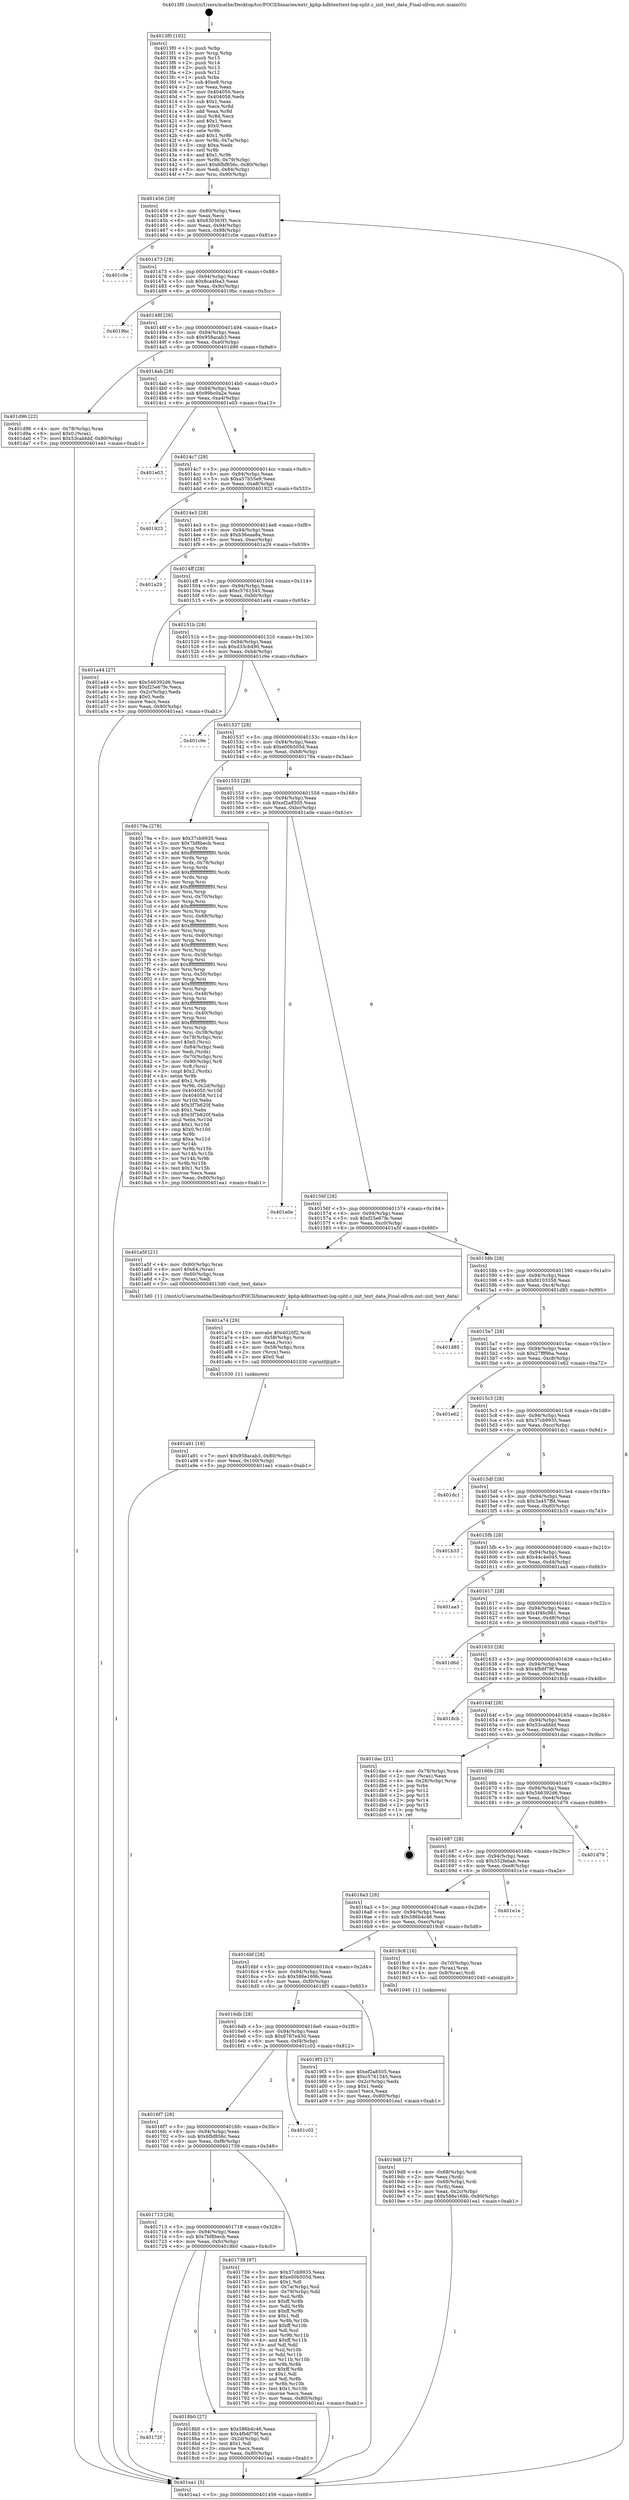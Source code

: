 digraph "0x4013f0" {
  label = "0x4013f0 (/mnt/c/Users/mathe/Desktop/tcc/POCII/binaries/extr_kphp-kdbtexttext-log-split.c_init_text_data_Final-ollvm.out::main(0))"
  labelloc = "t"
  node[shape=record]

  Entry [label="",width=0.3,height=0.3,shape=circle,fillcolor=black,style=filled]
  "0x401456" [label="{
     0x401456 [29]\l
     | [instrs]\l
     &nbsp;&nbsp;0x401456 \<+3\>: mov -0x80(%rbp),%eax\l
     &nbsp;&nbsp;0x401459 \<+2\>: mov %eax,%ecx\l
     &nbsp;&nbsp;0x40145b \<+6\>: sub $0x830363f1,%ecx\l
     &nbsp;&nbsp;0x401461 \<+6\>: mov %eax,-0x94(%rbp)\l
     &nbsp;&nbsp;0x401467 \<+6\>: mov %ecx,-0x98(%rbp)\l
     &nbsp;&nbsp;0x40146d \<+6\>: je 0000000000401c0e \<main+0x81e\>\l
  }"]
  "0x401c0e" [label="{
     0x401c0e\l
  }", style=dashed]
  "0x401473" [label="{
     0x401473 [28]\l
     | [instrs]\l
     &nbsp;&nbsp;0x401473 \<+5\>: jmp 0000000000401478 \<main+0x88\>\l
     &nbsp;&nbsp;0x401478 \<+6\>: mov -0x94(%rbp),%eax\l
     &nbsp;&nbsp;0x40147e \<+5\>: sub $0x8ca4fea3,%eax\l
     &nbsp;&nbsp;0x401483 \<+6\>: mov %eax,-0x9c(%rbp)\l
     &nbsp;&nbsp;0x401489 \<+6\>: je 00000000004019bc \<main+0x5cc\>\l
  }"]
  Exit [label="",width=0.3,height=0.3,shape=circle,fillcolor=black,style=filled,peripheries=2]
  "0x4019bc" [label="{
     0x4019bc\l
  }", style=dashed]
  "0x40148f" [label="{
     0x40148f [28]\l
     | [instrs]\l
     &nbsp;&nbsp;0x40148f \<+5\>: jmp 0000000000401494 \<main+0xa4\>\l
     &nbsp;&nbsp;0x401494 \<+6\>: mov -0x94(%rbp),%eax\l
     &nbsp;&nbsp;0x40149a \<+5\>: sub $0x958acab3,%eax\l
     &nbsp;&nbsp;0x40149f \<+6\>: mov %eax,-0xa0(%rbp)\l
     &nbsp;&nbsp;0x4014a5 \<+6\>: je 0000000000401d96 \<main+0x9a6\>\l
  }"]
  "0x401a91" [label="{
     0x401a91 [18]\l
     | [instrs]\l
     &nbsp;&nbsp;0x401a91 \<+7\>: movl $0x958acab3,-0x80(%rbp)\l
     &nbsp;&nbsp;0x401a98 \<+6\>: mov %eax,-0x100(%rbp)\l
     &nbsp;&nbsp;0x401a9e \<+5\>: jmp 0000000000401ea1 \<main+0xab1\>\l
  }"]
  "0x401d96" [label="{
     0x401d96 [22]\l
     | [instrs]\l
     &nbsp;&nbsp;0x401d96 \<+4\>: mov -0x78(%rbp),%rax\l
     &nbsp;&nbsp;0x401d9a \<+6\>: movl $0x0,(%rax)\l
     &nbsp;&nbsp;0x401da0 \<+7\>: movl $0x53cabbbf,-0x80(%rbp)\l
     &nbsp;&nbsp;0x401da7 \<+5\>: jmp 0000000000401ea1 \<main+0xab1\>\l
  }"]
  "0x4014ab" [label="{
     0x4014ab [28]\l
     | [instrs]\l
     &nbsp;&nbsp;0x4014ab \<+5\>: jmp 00000000004014b0 \<main+0xc0\>\l
     &nbsp;&nbsp;0x4014b0 \<+6\>: mov -0x94(%rbp),%eax\l
     &nbsp;&nbsp;0x4014b6 \<+5\>: sub $0x99bc0a2e,%eax\l
     &nbsp;&nbsp;0x4014bb \<+6\>: mov %eax,-0xa4(%rbp)\l
     &nbsp;&nbsp;0x4014c1 \<+6\>: je 0000000000401e03 \<main+0xa13\>\l
  }"]
  "0x401a74" [label="{
     0x401a74 [29]\l
     | [instrs]\l
     &nbsp;&nbsp;0x401a74 \<+10\>: movabs $0x4020f2,%rdi\l
     &nbsp;&nbsp;0x401a7e \<+4\>: mov -0x58(%rbp),%rcx\l
     &nbsp;&nbsp;0x401a82 \<+2\>: mov %eax,(%rcx)\l
     &nbsp;&nbsp;0x401a84 \<+4\>: mov -0x58(%rbp),%rcx\l
     &nbsp;&nbsp;0x401a88 \<+2\>: mov (%rcx),%esi\l
     &nbsp;&nbsp;0x401a8a \<+2\>: mov $0x0,%al\l
     &nbsp;&nbsp;0x401a8c \<+5\>: call 0000000000401030 \<printf@plt\>\l
     | [calls]\l
     &nbsp;&nbsp;0x401030 \{1\} (unknown)\l
  }"]
  "0x401e03" [label="{
     0x401e03\l
  }", style=dashed]
  "0x4014c7" [label="{
     0x4014c7 [28]\l
     | [instrs]\l
     &nbsp;&nbsp;0x4014c7 \<+5\>: jmp 00000000004014cc \<main+0xdc\>\l
     &nbsp;&nbsp;0x4014cc \<+6\>: mov -0x94(%rbp),%eax\l
     &nbsp;&nbsp;0x4014d2 \<+5\>: sub $0xa57b55e9,%eax\l
     &nbsp;&nbsp;0x4014d7 \<+6\>: mov %eax,-0xa8(%rbp)\l
     &nbsp;&nbsp;0x4014dd \<+6\>: je 0000000000401923 \<main+0x533\>\l
  }"]
  "0x4019d8" [label="{
     0x4019d8 [27]\l
     | [instrs]\l
     &nbsp;&nbsp;0x4019d8 \<+4\>: mov -0x68(%rbp),%rdi\l
     &nbsp;&nbsp;0x4019dc \<+2\>: mov %eax,(%rdi)\l
     &nbsp;&nbsp;0x4019de \<+4\>: mov -0x68(%rbp),%rdi\l
     &nbsp;&nbsp;0x4019e2 \<+2\>: mov (%rdi),%eax\l
     &nbsp;&nbsp;0x4019e4 \<+3\>: mov %eax,-0x2c(%rbp)\l
     &nbsp;&nbsp;0x4019e7 \<+7\>: movl $0x586e169b,-0x80(%rbp)\l
     &nbsp;&nbsp;0x4019ee \<+5\>: jmp 0000000000401ea1 \<main+0xab1\>\l
  }"]
  "0x401923" [label="{
     0x401923\l
  }", style=dashed]
  "0x4014e3" [label="{
     0x4014e3 [28]\l
     | [instrs]\l
     &nbsp;&nbsp;0x4014e3 \<+5\>: jmp 00000000004014e8 \<main+0xf8\>\l
     &nbsp;&nbsp;0x4014e8 \<+6\>: mov -0x94(%rbp),%eax\l
     &nbsp;&nbsp;0x4014ee \<+5\>: sub $0xb36eaa8a,%eax\l
     &nbsp;&nbsp;0x4014f3 \<+6\>: mov %eax,-0xac(%rbp)\l
     &nbsp;&nbsp;0x4014f9 \<+6\>: je 0000000000401a29 \<main+0x639\>\l
  }"]
  "0x40172f" [label="{
     0x40172f\l
  }", style=dashed]
  "0x401a29" [label="{
     0x401a29\l
  }", style=dashed]
  "0x4014ff" [label="{
     0x4014ff [28]\l
     | [instrs]\l
     &nbsp;&nbsp;0x4014ff \<+5\>: jmp 0000000000401504 \<main+0x114\>\l
     &nbsp;&nbsp;0x401504 \<+6\>: mov -0x94(%rbp),%eax\l
     &nbsp;&nbsp;0x40150a \<+5\>: sub $0xc5761545,%eax\l
     &nbsp;&nbsp;0x40150f \<+6\>: mov %eax,-0xb0(%rbp)\l
     &nbsp;&nbsp;0x401515 \<+6\>: je 0000000000401a44 \<main+0x654\>\l
  }"]
  "0x4018b0" [label="{
     0x4018b0 [27]\l
     | [instrs]\l
     &nbsp;&nbsp;0x4018b0 \<+5\>: mov $0x586b4c46,%eax\l
     &nbsp;&nbsp;0x4018b5 \<+5\>: mov $0x4fb6f79f,%ecx\l
     &nbsp;&nbsp;0x4018ba \<+3\>: mov -0x2d(%rbp),%dl\l
     &nbsp;&nbsp;0x4018bd \<+3\>: test $0x1,%dl\l
     &nbsp;&nbsp;0x4018c0 \<+3\>: cmovne %ecx,%eax\l
     &nbsp;&nbsp;0x4018c3 \<+3\>: mov %eax,-0x80(%rbp)\l
     &nbsp;&nbsp;0x4018c6 \<+5\>: jmp 0000000000401ea1 \<main+0xab1\>\l
  }"]
  "0x401a44" [label="{
     0x401a44 [27]\l
     | [instrs]\l
     &nbsp;&nbsp;0x401a44 \<+5\>: mov $0x546392d6,%eax\l
     &nbsp;&nbsp;0x401a49 \<+5\>: mov $0xf25e67fe,%ecx\l
     &nbsp;&nbsp;0x401a4e \<+3\>: mov -0x2c(%rbp),%edx\l
     &nbsp;&nbsp;0x401a51 \<+3\>: cmp $0x0,%edx\l
     &nbsp;&nbsp;0x401a54 \<+3\>: cmove %ecx,%eax\l
     &nbsp;&nbsp;0x401a57 \<+3\>: mov %eax,-0x80(%rbp)\l
     &nbsp;&nbsp;0x401a5a \<+5\>: jmp 0000000000401ea1 \<main+0xab1\>\l
  }"]
  "0x40151b" [label="{
     0x40151b [28]\l
     | [instrs]\l
     &nbsp;&nbsp;0x40151b \<+5\>: jmp 0000000000401520 \<main+0x130\>\l
     &nbsp;&nbsp;0x401520 \<+6\>: mov -0x94(%rbp),%eax\l
     &nbsp;&nbsp;0x401526 \<+5\>: sub $0xd33cb490,%eax\l
     &nbsp;&nbsp;0x40152b \<+6\>: mov %eax,-0xb4(%rbp)\l
     &nbsp;&nbsp;0x401531 \<+6\>: je 0000000000401c9e \<main+0x8ae\>\l
  }"]
  "0x4013f0" [label="{
     0x4013f0 [102]\l
     | [instrs]\l
     &nbsp;&nbsp;0x4013f0 \<+1\>: push %rbp\l
     &nbsp;&nbsp;0x4013f1 \<+3\>: mov %rsp,%rbp\l
     &nbsp;&nbsp;0x4013f4 \<+2\>: push %r15\l
     &nbsp;&nbsp;0x4013f6 \<+2\>: push %r14\l
     &nbsp;&nbsp;0x4013f8 \<+2\>: push %r13\l
     &nbsp;&nbsp;0x4013fa \<+2\>: push %r12\l
     &nbsp;&nbsp;0x4013fc \<+1\>: push %rbx\l
     &nbsp;&nbsp;0x4013fd \<+7\>: sub $0xe8,%rsp\l
     &nbsp;&nbsp;0x401404 \<+2\>: xor %eax,%eax\l
     &nbsp;&nbsp;0x401406 \<+7\>: mov 0x404050,%ecx\l
     &nbsp;&nbsp;0x40140d \<+7\>: mov 0x404058,%edx\l
     &nbsp;&nbsp;0x401414 \<+3\>: sub $0x1,%eax\l
     &nbsp;&nbsp;0x401417 \<+3\>: mov %ecx,%r8d\l
     &nbsp;&nbsp;0x40141a \<+3\>: add %eax,%r8d\l
     &nbsp;&nbsp;0x40141d \<+4\>: imul %r8d,%ecx\l
     &nbsp;&nbsp;0x401421 \<+3\>: and $0x1,%ecx\l
     &nbsp;&nbsp;0x401424 \<+3\>: cmp $0x0,%ecx\l
     &nbsp;&nbsp;0x401427 \<+4\>: sete %r9b\l
     &nbsp;&nbsp;0x40142b \<+4\>: and $0x1,%r9b\l
     &nbsp;&nbsp;0x40142f \<+4\>: mov %r9b,-0x7a(%rbp)\l
     &nbsp;&nbsp;0x401433 \<+3\>: cmp $0xa,%edx\l
     &nbsp;&nbsp;0x401436 \<+4\>: setl %r9b\l
     &nbsp;&nbsp;0x40143a \<+4\>: and $0x1,%r9b\l
     &nbsp;&nbsp;0x40143e \<+4\>: mov %r9b,-0x79(%rbp)\l
     &nbsp;&nbsp;0x401442 \<+7\>: movl $0x6fbf856c,-0x80(%rbp)\l
     &nbsp;&nbsp;0x401449 \<+6\>: mov %edi,-0x84(%rbp)\l
     &nbsp;&nbsp;0x40144f \<+7\>: mov %rsi,-0x90(%rbp)\l
  }"]
  "0x401c9e" [label="{
     0x401c9e\l
  }", style=dashed]
  "0x401537" [label="{
     0x401537 [28]\l
     | [instrs]\l
     &nbsp;&nbsp;0x401537 \<+5\>: jmp 000000000040153c \<main+0x14c\>\l
     &nbsp;&nbsp;0x40153c \<+6\>: mov -0x94(%rbp),%eax\l
     &nbsp;&nbsp;0x401542 \<+5\>: sub $0xe00b505d,%eax\l
     &nbsp;&nbsp;0x401547 \<+6\>: mov %eax,-0xb8(%rbp)\l
     &nbsp;&nbsp;0x40154d \<+6\>: je 000000000040179a \<main+0x3aa\>\l
  }"]
  "0x401ea1" [label="{
     0x401ea1 [5]\l
     | [instrs]\l
     &nbsp;&nbsp;0x401ea1 \<+5\>: jmp 0000000000401456 \<main+0x66\>\l
  }"]
  "0x40179a" [label="{
     0x40179a [278]\l
     | [instrs]\l
     &nbsp;&nbsp;0x40179a \<+5\>: mov $0x37cb9935,%eax\l
     &nbsp;&nbsp;0x40179f \<+5\>: mov $0x7bf8becb,%ecx\l
     &nbsp;&nbsp;0x4017a4 \<+3\>: mov %rsp,%rdx\l
     &nbsp;&nbsp;0x4017a7 \<+4\>: add $0xfffffffffffffff0,%rdx\l
     &nbsp;&nbsp;0x4017ab \<+3\>: mov %rdx,%rsp\l
     &nbsp;&nbsp;0x4017ae \<+4\>: mov %rdx,-0x78(%rbp)\l
     &nbsp;&nbsp;0x4017b2 \<+3\>: mov %rsp,%rdx\l
     &nbsp;&nbsp;0x4017b5 \<+4\>: add $0xfffffffffffffff0,%rdx\l
     &nbsp;&nbsp;0x4017b9 \<+3\>: mov %rdx,%rsp\l
     &nbsp;&nbsp;0x4017bc \<+3\>: mov %rsp,%rsi\l
     &nbsp;&nbsp;0x4017bf \<+4\>: add $0xfffffffffffffff0,%rsi\l
     &nbsp;&nbsp;0x4017c3 \<+3\>: mov %rsi,%rsp\l
     &nbsp;&nbsp;0x4017c6 \<+4\>: mov %rsi,-0x70(%rbp)\l
     &nbsp;&nbsp;0x4017ca \<+3\>: mov %rsp,%rsi\l
     &nbsp;&nbsp;0x4017cd \<+4\>: add $0xfffffffffffffff0,%rsi\l
     &nbsp;&nbsp;0x4017d1 \<+3\>: mov %rsi,%rsp\l
     &nbsp;&nbsp;0x4017d4 \<+4\>: mov %rsi,-0x68(%rbp)\l
     &nbsp;&nbsp;0x4017d8 \<+3\>: mov %rsp,%rsi\l
     &nbsp;&nbsp;0x4017db \<+4\>: add $0xfffffffffffffff0,%rsi\l
     &nbsp;&nbsp;0x4017df \<+3\>: mov %rsi,%rsp\l
     &nbsp;&nbsp;0x4017e2 \<+4\>: mov %rsi,-0x60(%rbp)\l
     &nbsp;&nbsp;0x4017e6 \<+3\>: mov %rsp,%rsi\l
     &nbsp;&nbsp;0x4017e9 \<+4\>: add $0xfffffffffffffff0,%rsi\l
     &nbsp;&nbsp;0x4017ed \<+3\>: mov %rsi,%rsp\l
     &nbsp;&nbsp;0x4017f0 \<+4\>: mov %rsi,-0x58(%rbp)\l
     &nbsp;&nbsp;0x4017f4 \<+3\>: mov %rsp,%rsi\l
     &nbsp;&nbsp;0x4017f7 \<+4\>: add $0xfffffffffffffff0,%rsi\l
     &nbsp;&nbsp;0x4017fb \<+3\>: mov %rsi,%rsp\l
     &nbsp;&nbsp;0x4017fe \<+4\>: mov %rsi,-0x50(%rbp)\l
     &nbsp;&nbsp;0x401802 \<+3\>: mov %rsp,%rsi\l
     &nbsp;&nbsp;0x401805 \<+4\>: add $0xfffffffffffffff0,%rsi\l
     &nbsp;&nbsp;0x401809 \<+3\>: mov %rsi,%rsp\l
     &nbsp;&nbsp;0x40180c \<+4\>: mov %rsi,-0x48(%rbp)\l
     &nbsp;&nbsp;0x401810 \<+3\>: mov %rsp,%rsi\l
     &nbsp;&nbsp;0x401813 \<+4\>: add $0xfffffffffffffff0,%rsi\l
     &nbsp;&nbsp;0x401817 \<+3\>: mov %rsi,%rsp\l
     &nbsp;&nbsp;0x40181a \<+4\>: mov %rsi,-0x40(%rbp)\l
     &nbsp;&nbsp;0x40181e \<+3\>: mov %rsp,%rsi\l
     &nbsp;&nbsp;0x401821 \<+4\>: add $0xfffffffffffffff0,%rsi\l
     &nbsp;&nbsp;0x401825 \<+3\>: mov %rsi,%rsp\l
     &nbsp;&nbsp;0x401828 \<+4\>: mov %rsi,-0x38(%rbp)\l
     &nbsp;&nbsp;0x40182c \<+4\>: mov -0x78(%rbp),%rsi\l
     &nbsp;&nbsp;0x401830 \<+6\>: movl $0x0,(%rsi)\l
     &nbsp;&nbsp;0x401836 \<+6\>: mov -0x84(%rbp),%edi\l
     &nbsp;&nbsp;0x40183c \<+2\>: mov %edi,(%rdx)\l
     &nbsp;&nbsp;0x40183e \<+4\>: mov -0x70(%rbp),%rsi\l
     &nbsp;&nbsp;0x401842 \<+7\>: mov -0x90(%rbp),%r8\l
     &nbsp;&nbsp;0x401849 \<+3\>: mov %r8,(%rsi)\l
     &nbsp;&nbsp;0x40184c \<+3\>: cmpl $0x2,(%rdx)\l
     &nbsp;&nbsp;0x40184f \<+4\>: setne %r9b\l
     &nbsp;&nbsp;0x401853 \<+4\>: and $0x1,%r9b\l
     &nbsp;&nbsp;0x401857 \<+4\>: mov %r9b,-0x2d(%rbp)\l
     &nbsp;&nbsp;0x40185b \<+8\>: mov 0x404050,%r10d\l
     &nbsp;&nbsp;0x401863 \<+8\>: mov 0x404058,%r11d\l
     &nbsp;&nbsp;0x40186b \<+3\>: mov %r10d,%ebx\l
     &nbsp;&nbsp;0x40186e \<+6\>: add $0x3f7b620f,%ebx\l
     &nbsp;&nbsp;0x401874 \<+3\>: sub $0x1,%ebx\l
     &nbsp;&nbsp;0x401877 \<+6\>: sub $0x3f7b620f,%ebx\l
     &nbsp;&nbsp;0x40187d \<+4\>: imul %ebx,%r10d\l
     &nbsp;&nbsp;0x401881 \<+4\>: and $0x1,%r10d\l
     &nbsp;&nbsp;0x401885 \<+4\>: cmp $0x0,%r10d\l
     &nbsp;&nbsp;0x401889 \<+4\>: sete %r9b\l
     &nbsp;&nbsp;0x40188d \<+4\>: cmp $0xa,%r11d\l
     &nbsp;&nbsp;0x401891 \<+4\>: setl %r14b\l
     &nbsp;&nbsp;0x401895 \<+3\>: mov %r9b,%r15b\l
     &nbsp;&nbsp;0x401898 \<+3\>: and %r14b,%r15b\l
     &nbsp;&nbsp;0x40189b \<+3\>: xor %r14b,%r9b\l
     &nbsp;&nbsp;0x40189e \<+3\>: or %r9b,%r15b\l
     &nbsp;&nbsp;0x4018a1 \<+4\>: test $0x1,%r15b\l
     &nbsp;&nbsp;0x4018a5 \<+3\>: cmovne %ecx,%eax\l
     &nbsp;&nbsp;0x4018a8 \<+3\>: mov %eax,-0x80(%rbp)\l
     &nbsp;&nbsp;0x4018ab \<+5\>: jmp 0000000000401ea1 \<main+0xab1\>\l
  }"]
  "0x401553" [label="{
     0x401553 [28]\l
     | [instrs]\l
     &nbsp;&nbsp;0x401553 \<+5\>: jmp 0000000000401558 \<main+0x168\>\l
     &nbsp;&nbsp;0x401558 \<+6\>: mov -0x94(%rbp),%eax\l
     &nbsp;&nbsp;0x40155e \<+5\>: sub $0xef2a8505,%eax\l
     &nbsp;&nbsp;0x401563 \<+6\>: mov %eax,-0xbc(%rbp)\l
     &nbsp;&nbsp;0x401569 \<+6\>: je 0000000000401a0e \<main+0x61e\>\l
  }"]
  "0x401713" [label="{
     0x401713 [28]\l
     | [instrs]\l
     &nbsp;&nbsp;0x401713 \<+5\>: jmp 0000000000401718 \<main+0x328\>\l
     &nbsp;&nbsp;0x401718 \<+6\>: mov -0x94(%rbp),%eax\l
     &nbsp;&nbsp;0x40171e \<+5\>: sub $0x7bf8becb,%eax\l
     &nbsp;&nbsp;0x401723 \<+6\>: mov %eax,-0xfc(%rbp)\l
     &nbsp;&nbsp;0x401729 \<+6\>: je 00000000004018b0 \<main+0x4c0\>\l
  }"]
  "0x401a0e" [label="{
     0x401a0e\l
  }", style=dashed]
  "0x40156f" [label="{
     0x40156f [28]\l
     | [instrs]\l
     &nbsp;&nbsp;0x40156f \<+5\>: jmp 0000000000401574 \<main+0x184\>\l
     &nbsp;&nbsp;0x401574 \<+6\>: mov -0x94(%rbp),%eax\l
     &nbsp;&nbsp;0x40157a \<+5\>: sub $0xf25e67fe,%eax\l
     &nbsp;&nbsp;0x40157f \<+6\>: mov %eax,-0xc0(%rbp)\l
     &nbsp;&nbsp;0x401585 \<+6\>: je 0000000000401a5f \<main+0x66f\>\l
  }"]
  "0x401739" [label="{
     0x401739 [97]\l
     | [instrs]\l
     &nbsp;&nbsp;0x401739 \<+5\>: mov $0x37cb9935,%eax\l
     &nbsp;&nbsp;0x40173e \<+5\>: mov $0xe00b505d,%ecx\l
     &nbsp;&nbsp;0x401743 \<+2\>: mov $0x1,%dl\l
     &nbsp;&nbsp;0x401745 \<+4\>: mov -0x7a(%rbp),%sil\l
     &nbsp;&nbsp;0x401749 \<+4\>: mov -0x79(%rbp),%dil\l
     &nbsp;&nbsp;0x40174d \<+3\>: mov %sil,%r8b\l
     &nbsp;&nbsp;0x401750 \<+4\>: xor $0xff,%r8b\l
     &nbsp;&nbsp;0x401754 \<+3\>: mov %dil,%r9b\l
     &nbsp;&nbsp;0x401757 \<+4\>: xor $0xff,%r9b\l
     &nbsp;&nbsp;0x40175b \<+3\>: xor $0x1,%dl\l
     &nbsp;&nbsp;0x40175e \<+3\>: mov %r8b,%r10b\l
     &nbsp;&nbsp;0x401761 \<+4\>: and $0xff,%r10b\l
     &nbsp;&nbsp;0x401765 \<+3\>: and %dl,%sil\l
     &nbsp;&nbsp;0x401768 \<+3\>: mov %r9b,%r11b\l
     &nbsp;&nbsp;0x40176b \<+4\>: and $0xff,%r11b\l
     &nbsp;&nbsp;0x40176f \<+3\>: and %dl,%dil\l
     &nbsp;&nbsp;0x401772 \<+3\>: or %sil,%r10b\l
     &nbsp;&nbsp;0x401775 \<+3\>: or %dil,%r11b\l
     &nbsp;&nbsp;0x401778 \<+3\>: xor %r11b,%r10b\l
     &nbsp;&nbsp;0x40177b \<+3\>: or %r9b,%r8b\l
     &nbsp;&nbsp;0x40177e \<+4\>: xor $0xff,%r8b\l
     &nbsp;&nbsp;0x401782 \<+3\>: or $0x1,%dl\l
     &nbsp;&nbsp;0x401785 \<+3\>: and %dl,%r8b\l
     &nbsp;&nbsp;0x401788 \<+3\>: or %r8b,%r10b\l
     &nbsp;&nbsp;0x40178b \<+4\>: test $0x1,%r10b\l
     &nbsp;&nbsp;0x40178f \<+3\>: cmovne %ecx,%eax\l
     &nbsp;&nbsp;0x401792 \<+3\>: mov %eax,-0x80(%rbp)\l
     &nbsp;&nbsp;0x401795 \<+5\>: jmp 0000000000401ea1 \<main+0xab1\>\l
  }"]
  "0x401a5f" [label="{
     0x401a5f [21]\l
     | [instrs]\l
     &nbsp;&nbsp;0x401a5f \<+4\>: mov -0x60(%rbp),%rax\l
     &nbsp;&nbsp;0x401a63 \<+6\>: movl $0x64,(%rax)\l
     &nbsp;&nbsp;0x401a69 \<+4\>: mov -0x60(%rbp),%rax\l
     &nbsp;&nbsp;0x401a6d \<+2\>: mov (%rax),%edi\l
     &nbsp;&nbsp;0x401a6f \<+5\>: call 00000000004013d0 \<init_text_data\>\l
     | [calls]\l
     &nbsp;&nbsp;0x4013d0 \{1\} (/mnt/c/Users/mathe/Desktop/tcc/POCII/binaries/extr_kphp-kdbtexttext-log-split.c_init_text_data_Final-ollvm.out::init_text_data)\l
  }"]
  "0x40158b" [label="{
     0x40158b [28]\l
     | [instrs]\l
     &nbsp;&nbsp;0x40158b \<+5\>: jmp 0000000000401590 \<main+0x1a0\>\l
     &nbsp;&nbsp;0x401590 \<+6\>: mov -0x94(%rbp),%eax\l
     &nbsp;&nbsp;0x401596 \<+5\>: sub $0xfd103358,%eax\l
     &nbsp;&nbsp;0x40159b \<+6\>: mov %eax,-0xc4(%rbp)\l
     &nbsp;&nbsp;0x4015a1 \<+6\>: je 0000000000401d85 \<main+0x995\>\l
  }"]
  "0x4016f7" [label="{
     0x4016f7 [28]\l
     | [instrs]\l
     &nbsp;&nbsp;0x4016f7 \<+5\>: jmp 00000000004016fc \<main+0x30c\>\l
     &nbsp;&nbsp;0x4016fc \<+6\>: mov -0x94(%rbp),%eax\l
     &nbsp;&nbsp;0x401702 \<+5\>: sub $0x6fbf856c,%eax\l
     &nbsp;&nbsp;0x401707 \<+6\>: mov %eax,-0xf8(%rbp)\l
     &nbsp;&nbsp;0x40170d \<+6\>: je 0000000000401739 \<main+0x349\>\l
  }"]
  "0x401d85" [label="{
     0x401d85\l
  }", style=dashed]
  "0x4015a7" [label="{
     0x4015a7 [28]\l
     | [instrs]\l
     &nbsp;&nbsp;0x4015a7 \<+5\>: jmp 00000000004015ac \<main+0x1bc\>\l
     &nbsp;&nbsp;0x4015ac \<+6\>: mov -0x94(%rbp),%eax\l
     &nbsp;&nbsp;0x4015b2 \<+5\>: sub $0x27fff9ba,%eax\l
     &nbsp;&nbsp;0x4015b7 \<+6\>: mov %eax,-0xc8(%rbp)\l
     &nbsp;&nbsp;0x4015bd \<+6\>: je 0000000000401e62 \<main+0xa72\>\l
  }"]
  "0x401c02" [label="{
     0x401c02\l
  }", style=dashed]
  "0x401e62" [label="{
     0x401e62\l
  }", style=dashed]
  "0x4015c3" [label="{
     0x4015c3 [28]\l
     | [instrs]\l
     &nbsp;&nbsp;0x4015c3 \<+5\>: jmp 00000000004015c8 \<main+0x1d8\>\l
     &nbsp;&nbsp;0x4015c8 \<+6\>: mov -0x94(%rbp),%eax\l
     &nbsp;&nbsp;0x4015ce \<+5\>: sub $0x37cb9935,%eax\l
     &nbsp;&nbsp;0x4015d3 \<+6\>: mov %eax,-0xcc(%rbp)\l
     &nbsp;&nbsp;0x4015d9 \<+6\>: je 0000000000401dc1 \<main+0x9d1\>\l
  }"]
  "0x4016db" [label="{
     0x4016db [28]\l
     | [instrs]\l
     &nbsp;&nbsp;0x4016db \<+5\>: jmp 00000000004016e0 \<main+0x2f0\>\l
     &nbsp;&nbsp;0x4016e0 \<+6\>: mov -0x94(%rbp),%eax\l
     &nbsp;&nbsp;0x4016e6 \<+5\>: sub $0x6767e430,%eax\l
     &nbsp;&nbsp;0x4016eb \<+6\>: mov %eax,-0xf4(%rbp)\l
     &nbsp;&nbsp;0x4016f1 \<+6\>: je 0000000000401c02 \<main+0x812\>\l
  }"]
  "0x401dc1" [label="{
     0x401dc1\l
  }", style=dashed]
  "0x4015df" [label="{
     0x4015df [28]\l
     | [instrs]\l
     &nbsp;&nbsp;0x4015df \<+5\>: jmp 00000000004015e4 \<main+0x1f4\>\l
     &nbsp;&nbsp;0x4015e4 \<+6\>: mov -0x94(%rbp),%eax\l
     &nbsp;&nbsp;0x4015ea \<+5\>: sub $0x3a457ffd,%eax\l
     &nbsp;&nbsp;0x4015ef \<+6\>: mov %eax,-0xd0(%rbp)\l
     &nbsp;&nbsp;0x4015f5 \<+6\>: je 0000000000401b33 \<main+0x743\>\l
  }"]
  "0x4019f3" [label="{
     0x4019f3 [27]\l
     | [instrs]\l
     &nbsp;&nbsp;0x4019f3 \<+5\>: mov $0xef2a8505,%eax\l
     &nbsp;&nbsp;0x4019f8 \<+5\>: mov $0xc5761545,%ecx\l
     &nbsp;&nbsp;0x4019fd \<+3\>: mov -0x2c(%rbp),%edx\l
     &nbsp;&nbsp;0x401a00 \<+3\>: cmp $0x1,%edx\l
     &nbsp;&nbsp;0x401a03 \<+3\>: cmovl %ecx,%eax\l
     &nbsp;&nbsp;0x401a06 \<+3\>: mov %eax,-0x80(%rbp)\l
     &nbsp;&nbsp;0x401a09 \<+5\>: jmp 0000000000401ea1 \<main+0xab1\>\l
  }"]
  "0x401b33" [label="{
     0x401b33\l
  }", style=dashed]
  "0x4015fb" [label="{
     0x4015fb [28]\l
     | [instrs]\l
     &nbsp;&nbsp;0x4015fb \<+5\>: jmp 0000000000401600 \<main+0x210\>\l
     &nbsp;&nbsp;0x401600 \<+6\>: mov -0x94(%rbp),%eax\l
     &nbsp;&nbsp;0x401606 \<+5\>: sub $0x44c4e045,%eax\l
     &nbsp;&nbsp;0x40160b \<+6\>: mov %eax,-0xd4(%rbp)\l
     &nbsp;&nbsp;0x401611 \<+6\>: je 0000000000401aa3 \<main+0x6b3\>\l
  }"]
  "0x4016bf" [label="{
     0x4016bf [28]\l
     | [instrs]\l
     &nbsp;&nbsp;0x4016bf \<+5\>: jmp 00000000004016c4 \<main+0x2d4\>\l
     &nbsp;&nbsp;0x4016c4 \<+6\>: mov -0x94(%rbp),%eax\l
     &nbsp;&nbsp;0x4016ca \<+5\>: sub $0x586e169b,%eax\l
     &nbsp;&nbsp;0x4016cf \<+6\>: mov %eax,-0xf0(%rbp)\l
     &nbsp;&nbsp;0x4016d5 \<+6\>: je 00000000004019f3 \<main+0x603\>\l
  }"]
  "0x401aa3" [label="{
     0x401aa3\l
  }", style=dashed]
  "0x401617" [label="{
     0x401617 [28]\l
     | [instrs]\l
     &nbsp;&nbsp;0x401617 \<+5\>: jmp 000000000040161c \<main+0x22c\>\l
     &nbsp;&nbsp;0x40161c \<+6\>: mov -0x94(%rbp),%eax\l
     &nbsp;&nbsp;0x401622 \<+5\>: sub $0x4f46c981,%eax\l
     &nbsp;&nbsp;0x401627 \<+6\>: mov %eax,-0xd8(%rbp)\l
     &nbsp;&nbsp;0x40162d \<+6\>: je 0000000000401d6d \<main+0x97d\>\l
  }"]
  "0x4019c8" [label="{
     0x4019c8 [16]\l
     | [instrs]\l
     &nbsp;&nbsp;0x4019c8 \<+4\>: mov -0x70(%rbp),%rax\l
     &nbsp;&nbsp;0x4019cc \<+3\>: mov (%rax),%rax\l
     &nbsp;&nbsp;0x4019cf \<+4\>: mov 0x8(%rax),%rdi\l
     &nbsp;&nbsp;0x4019d3 \<+5\>: call 0000000000401040 \<atoi@plt\>\l
     | [calls]\l
     &nbsp;&nbsp;0x401040 \{1\} (unknown)\l
  }"]
  "0x401d6d" [label="{
     0x401d6d\l
  }", style=dashed]
  "0x401633" [label="{
     0x401633 [28]\l
     | [instrs]\l
     &nbsp;&nbsp;0x401633 \<+5\>: jmp 0000000000401638 \<main+0x248\>\l
     &nbsp;&nbsp;0x401638 \<+6\>: mov -0x94(%rbp),%eax\l
     &nbsp;&nbsp;0x40163e \<+5\>: sub $0x4fb6f79f,%eax\l
     &nbsp;&nbsp;0x401643 \<+6\>: mov %eax,-0xdc(%rbp)\l
     &nbsp;&nbsp;0x401649 \<+6\>: je 00000000004018cb \<main+0x4db\>\l
  }"]
  "0x4016a3" [label="{
     0x4016a3 [28]\l
     | [instrs]\l
     &nbsp;&nbsp;0x4016a3 \<+5\>: jmp 00000000004016a8 \<main+0x2b8\>\l
     &nbsp;&nbsp;0x4016a8 \<+6\>: mov -0x94(%rbp),%eax\l
     &nbsp;&nbsp;0x4016ae \<+5\>: sub $0x586b4c46,%eax\l
     &nbsp;&nbsp;0x4016b3 \<+6\>: mov %eax,-0xec(%rbp)\l
     &nbsp;&nbsp;0x4016b9 \<+6\>: je 00000000004019c8 \<main+0x5d8\>\l
  }"]
  "0x4018cb" [label="{
     0x4018cb\l
  }", style=dashed]
  "0x40164f" [label="{
     0x40164f [28]\l
     | [instrs]\l
     &nbsp;&nbsp;0x40164f \<+5\>: jmp 0000000000401654 \<main+0x264\>\l
     &nbsp;&nbsp;0x401654 \<+6\>: mov -0x94(%rbp),%eax\l
     &nbsp;&nbsp;0x40165a \<+5\>: sub $0x53cabbbf,%eax\l
     &nbsp;&nbsp;0x40165f \<+6\>: mov %eax,-0xe0(%rbp)\l
     &nbsp;&nbsp;0x401665 \<+6\>: je 0000000000401dac \<main+0x9bc\>\l
  }"]
  "0x401e1e" [label="{
     0x401e1e\l
  }", style=dashed]
  "0x401dac" [label="{
     0x401dac [21]\l
     | [instrs]\l
     &nbsp;&nbsp;0x401dac \<+4\>: mov -0x78(%rbp),%rax\l
     &nbsp;&nbsp;0x401db0 \<+2\>: mov (%rax),%eax\l
     &nbsp;&nbsp;0x401db2 \<+4\>: lea -0x28(%rbp),%rsp\l
     &nbsp;&nbsp;0x401db6 \<+1\>: pop %rbx\l
     &nbsp;&nbsp;0x401db7 \<+2\>: pop %r12\l
     &nbsp;&nbsp;0x401db9 \<+2\>: pop %r13\l
     &nbsp;&nbsp;0x401dbb \<+2\>: pop %r14\l
     &nbsp;&nbsp;0x401dbd \<+2\>: pop %r15\l
     &nbsp;&nbsp;0x401dbf \<+1\>: pop %rbp\l
     &nbsp;&nbsp;0x401dc0 \<+1\>: ret\l
  }"]
  "0x40166b" [label="{
     0x40166b [28]\l
     | [instrs]\l
     &nbsp;&nbsp;0x40166b \<+5\>: jmp 0000000000401670 \<main+0x280\>\l
     &nbsp;&nbsp;0x401670 \<+6\>: mov -0x94(%rbp),%eax\l
     &nbsp;&nbsp;0x401676 \<+5\>: sub $0x546392d6,%eax\l
     &nbsp;&nbsp;0x40167b \<+6\>: mov %eax,-0xe4(%rbp)\l
     &nbsp;&nbsp;0x401681 \<+6\>: je 0000000000401d79 \<main+0x989\>\l
  }"]
  "0x401687" [label="{
     0x401687 [28]\l
     | [instrs]\l
     &nbsp;&nbsp;0x401687 \<+5\>: jmp 000000000040168c \<main+0x29c\>\l
     &nbsp;&nbsp;0x40168c \<+6\>: mov -0x94(%rbp),%eax\l
     &nbsp;&nbsp;0x401692 \<+5\>: sub $0x552febab,%eax\l
     &nbsp;&nbsp;0x401697 \<+6\>: mov %eax,-0xe8(%rbp)\l
     &nbsp;&nbsp;0x40169d \<+6\>: je 0000000000401e1e \<main+0xa2e\>\l
  }"]
  "0x401d79" [label="{
     0x401d79\l
  }", style=dashed]
  Entry -> "0x4013f0" [label=" 1"]
  "0x401456" -> "0x401c0e" [label=" 0"]
  "0x401456" -> "0x401473" [label=" 9"]
  "0x401dac" -> Exit [label=" 1"]
  "0x401473" -> "0x4019bc" [label=" 0"]
  "0x401473" -> "0x40148f" [label=" 9"]
  "0x401d96" -> "0x401ea1" [label=" 1"]
  "0x40148f" -> "0x401d96" [label=" 1"]
  "0x40148f" -> "0x4014ab" [label=" 8"]
  "0x401a91" -> "0x401ea1" [label=" 1"]
  "0x4014ab" -> "0x401e03" [label=" 0"]
  "0x4014ab" -> "0x4014c7" [label=" 8"]
  "0x401a74" -> "0x401a91" [label=" 1"]
  "0x4014c7" -> "0x401923" [label=" 0"]
  "0x4014c7" -> "0x4014e3" [label=" 8"]
  "0x401a5f" -> "0x401a74" [label=" 1"]
  "0x4014e3" -> "0x401a29" [label=" 0"]
  "0x4014e3" -> "0x4014ff" [label=" 8"]
  "0x401a44" -> "0x401ea1" [label=" 1"]
  "0x4014ff" -> "0x401a44" [label=" 1"]
  "0x4014ff" -> "0x40151b" [label=" 7"]
  "0x4019f3" -> "0x401ea1" [label=" 1"]
  "0x40151b" -> "0x401c9e" [label=" 0"]
  "0x40151b" -> "0x401537" [label=" 7"]
  "0x4018b0" -> "0x401ea1" [label=" 1"]
  "0x401537" -> "0x40179a" [label=" 1"]
  "0x401537" -> "0x401553" [label=" 6"]
  "0x401713" -> "0x40172f" [label=" 0"]
  "0x401553" -> "0x401a0e" [label=" 0"]
  "0x401553" -> "0x40156f" [label=" 6"]
  "0x401713" -> "0x4018b0" [label=" 1"]
  "0x40156f" -> "0x401a5f" [label=" 1"]
  "0x40156f" -> "0x40158b" [label=" 5"]
  "0x4019d8" -> "0x401ea1" [label=" 1"]
  "0x40158b" -> "0x401d85" [label=" 0"]
  "0x40158b" -> "0x4015a7" [label=" 5"]
  "0x4019c8" -> "0x4019d8" [label=" 1"]
  "0x4015a7" -> "0x401e62" [label=" 0"]
  "0x4015a7" -> "0x4015c3" [label=" 5"]
  "0x401ea1" -> "0x401456" [label=" 8"]
  "0x4015c3" -> "0x401dc1" [label=" 0"]
  "0x4015c3" -> "0x4015df" [label=" 5"]
  "0x401739" -> "0x401ea1" [label=" 1"]
  "0x4015df" -> "0x401b33" [label=" 0"]
  "0x4015df" -> "0x4015fb" [label=" 5"]
  "0x4016f7" -> "0x401713" [label=" 1"]
  "0x4015fb" -> "0x401aa3" [label=" 0"]
  "0x4015fb" -> "0x401617" [label=" 5"]
  "0x40179a" -> "0x401ea1" [label=" 1"]
  "0x401617" -> "0x401d6d" [label=" 0"]
  "0x401617" -> "0x401633" [label=" 5"]
  "0x4016db" -> "0x4016f7" [label=" 2"]
  "0x401633" -> "0x4018cb" [label=" 0"]
  "0x401633" -> "0x40164f" [label=" 5"]
  "0x4013f0" -> "0x401456" [label=" 1"]
  "0x40164f" -> "0x401dac" [label=" 1"]
  "0x40164f" -> "0x40166b" [label=" 4"]
  "0x4016bf" -> "0x4016db" [label=" 2"]
  "0x40166b" -> "0x401d79" [label=" 0"]
  "0x40166b" -> "0x401687" [label=" 4"]
  "0x4016bf" -> "0x4019f3" [label=" 1"]
  "0x401687" -> "0x401e1e" [label=" 0"]
  "0x401687" -> "0x4016a3" [label=" 4"]
  "0x4016db" -> "0x401c02" [label=" 0"]
  "0x4016a3" -> "0x4019c8" [label=" 1"]
  "0x4016a3" -> "0x4016bf" [label=" 3"]
  "0x4016f7" -> "0x401739" [label=" 1"]
}
